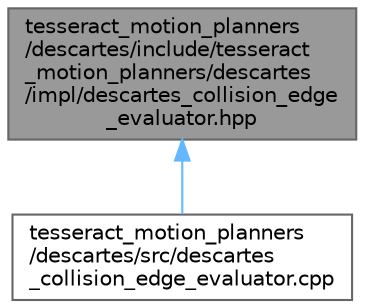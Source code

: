 digraph "tesseract_motion_planners/descartes/include/tesseract_motion_planners/descartes/impl/descartes_collision_edge_evaluator.hpp"
{
 // LATEX_PDF_SIZE
  bgcolor="transparent";
  edge [fontname=Helvetica,fontsize=10,labelfontname=Helvetica,labelfontsize=10];
  node [fontname=Helvetica,fontsize=10,shape=box,height=0.2,width=0.4];
  Node1 [label="tesseract_motion_planners\l/descartes/include/tesseract\l_motion_planners/descartes\l/impl/descartes_collision_edge\l_evaluator.hpp",height=0.2,width=0.4,color="gray40", fillcolor="grey60", style="filled", fontcolor="black",tooltip="Tesseract Descartes Collision Edge Evaluator Implementation."];
  Node1 -> Node2 [dir="back",color="steelblue1",style="solid"];
  Node2 [label="tesseract_motion_planners\l/descartes/src/descartes\l_collision_edge_evaluator.cpp",height=0.2,width=0.4,color="grey40", fillcolor="white", style="filled",URL="$df/dfd/descartes__collision__edge__evaluator_8cpp.html",tooltip="Tesseract Descartes Collision Edge Evaluator Implementation."];
}
